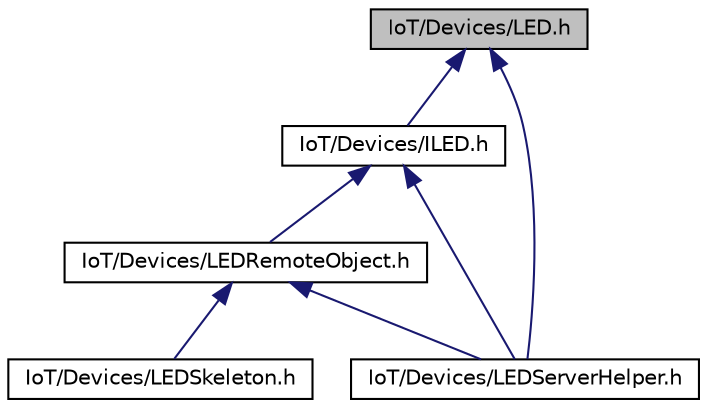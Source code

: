 digraph "IoT/Devices/LED.h"
{
 // LATEX_PDF_SIZE
  edge [fontname="Helvetica",fontsize="10",labelfontname="Helvetica",labelfontsize="10"];
  node [fontname="Helvetica",fontsize="10",shape=record];
  Node1 [label="IoT/Devices/LED.h",height=0.2,width=0.4,color="black", fillcolor="grey75", style="filled", fontcolor="black",tooltip=" "];
  Node1 -> Node2 [dir="back",color="midnightblue",fontsize="10",style="solid",fontname="Helvetica"];
  Node2 [label="IoT/Devices/ILED.h",height=0.2,width=0.4,color="black", fillcolor="white", style="filled",URL="$ILED_8h.html",tooltip=" "];
  Node2 -> Node3 [dir="back",color="midnightblue",fontsize="10",style="solid",fontname="Helvetica"];
  Node3 [label="IoT/Devices/LEDRemoteObject.h",height=0.2,width=0.4,color="black", fillcolor="white", style="filled",URL="$LEDRemoteObject_8h.html",tooltip=" "];
  Node3 -> Node4 [dir="back",color="midnightblue",fontsize="10",style="solid",fontname="Helvetica"];
  Node4 [label="IoT/Devices/LEDServerHelper.h",height=0.2,width=0.4,color="black", fillcolor="white", style="filled",URL="$LEDServerHelper_8h.html",tooltip=" "];
  Node3 -> Node5 [dir="back",color="midnightblue",fontsize="10",style="solid",fontname="Helvetica"];
  Node5 [label="IoT/Devices/LEDSkeleton.h",height=0.2,width=0.4,color="black", fillcolor="white", style="filled",URL="$LEDSkeleton_8h.html",tooltip=" "];
  Node2 -> Node4 [dir="back",color="midnightblue",fontsize="10",style="solid",fontname="Helvetica"];
  Node1 -> Node4 [dir="back",color="midnightblue",fontsize="10",style="solid",fontname="Helvetica"];
}
